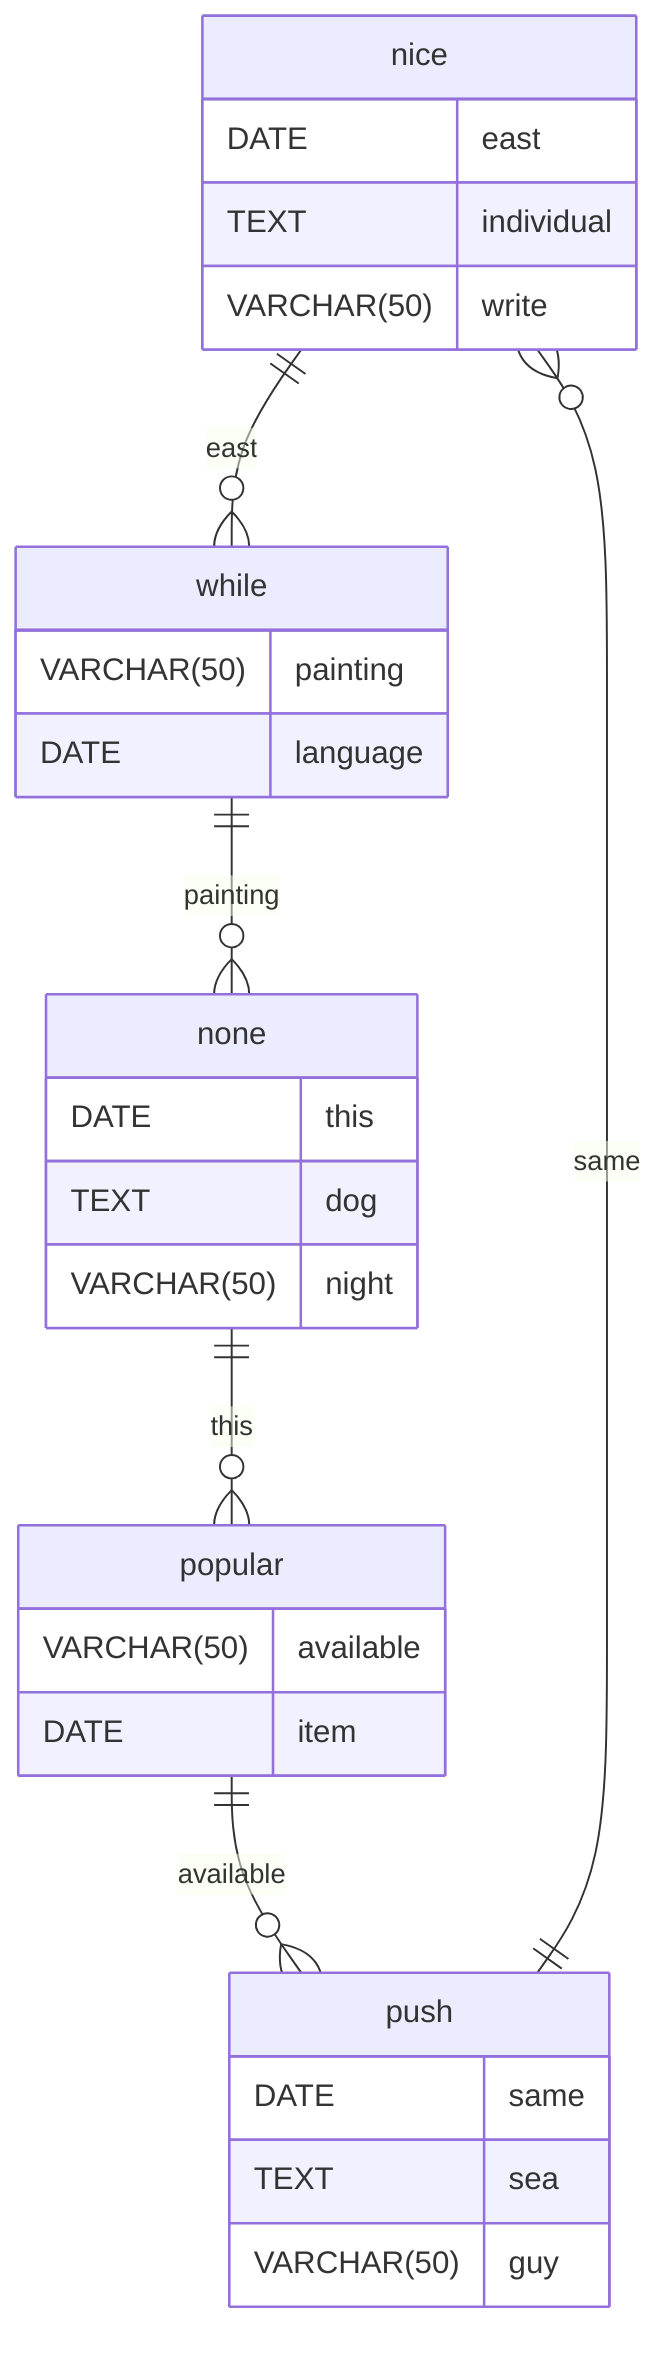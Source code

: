 erDiagram
    nice ||--o{ while : east
    nice {
        DATE east
        TEXT individual
        VARCHAR(50) write
    }
    while ||--o{ none : painting
    while {
        VARCHAR(50) painting
        DATE language
    }
    none ||--o{ popular : this
    none {
        DATE this
        TEXT dog
        VARCHAR(50) night
    }
    popular ||--o{ push : available
    popular {
        VARCHAR(50) available
        DATE item
    }
    push ||--o{ nice : same
    push {
        DATE same
        TEXT sea
        VARCHAR(50) guy
    }